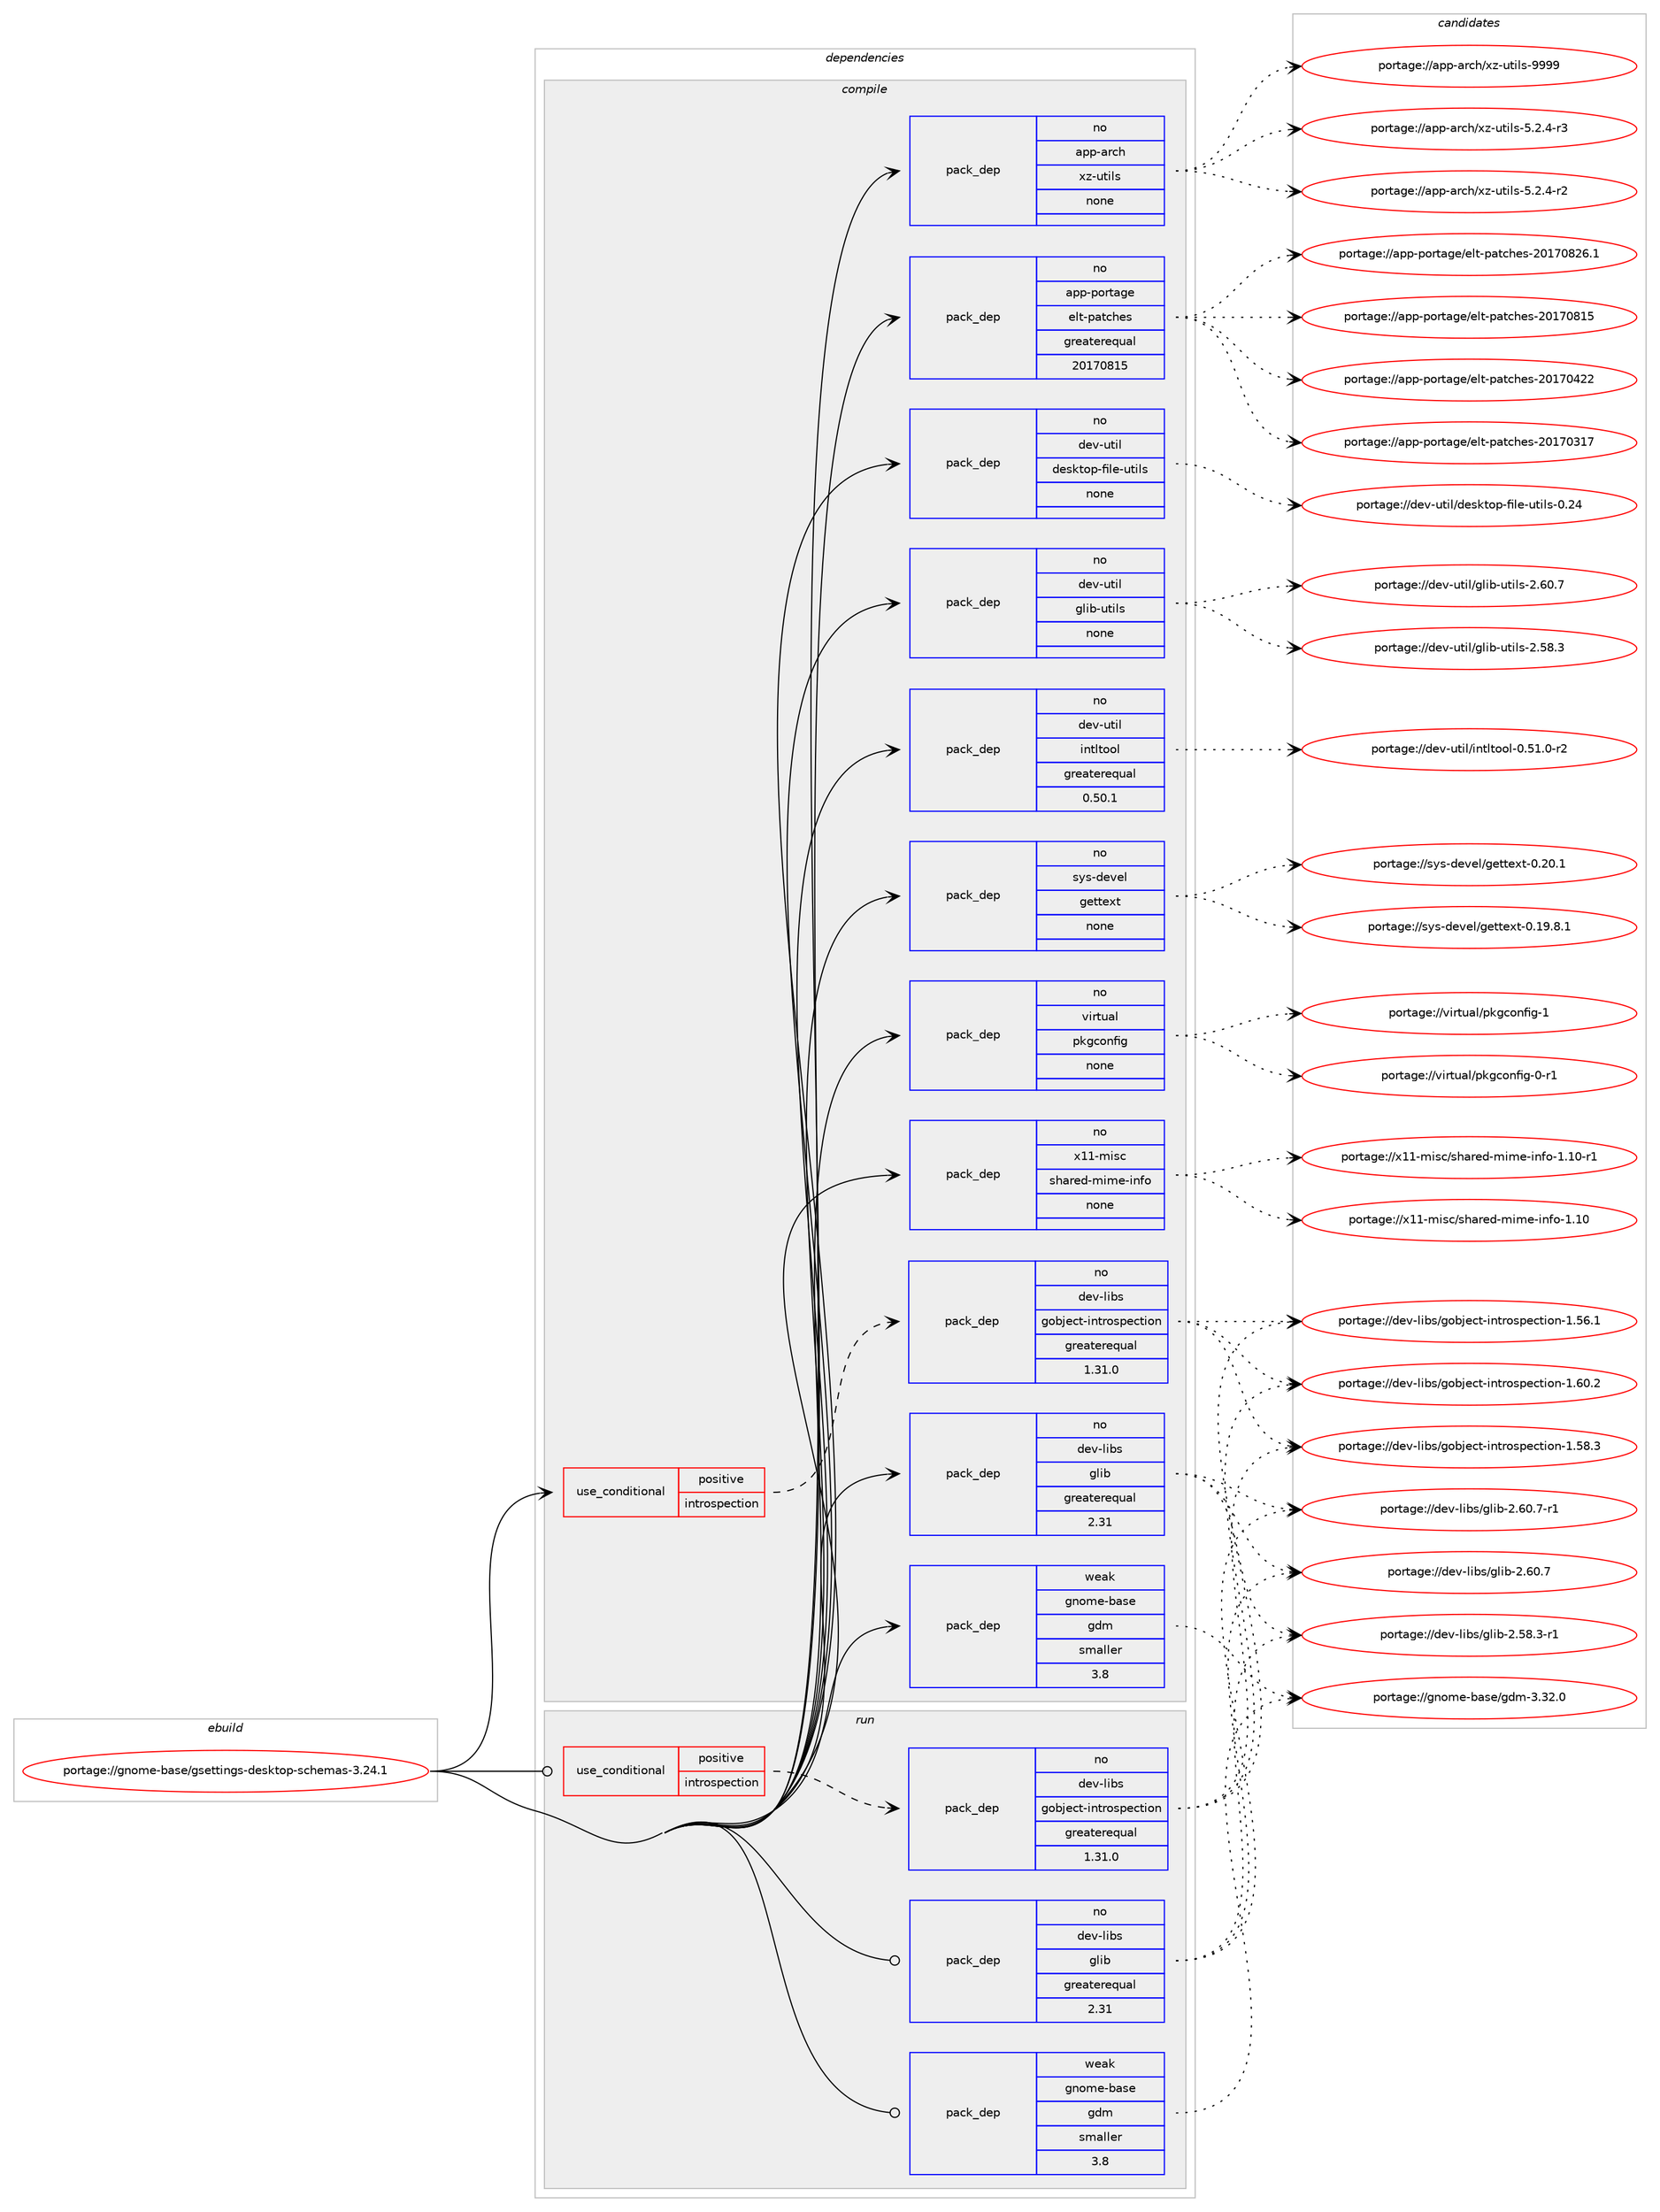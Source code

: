 digraph prolog {

# *************
# Graph options
# *************

newrank=true;
concentrate=true;
compound=true;
graph [rankdir=LR,fontname=Helvetica,fontsize=10,ranksep=1.5];#, ranksep=2.5, nodesep=0.2];
edge  [arrowhead=vee];
node  [fontname=Helvetica,fontsize=10];

# **********
# The ebuild
# **********

subgraph cluster_leftcol {
color=gray;
rank=same;
label=<<i>ebuild</i>>;
id [label="portage://gnome-base/gsettings-desktop-schemas-3.24.1", color=red, width=4, href="../gnome-base/gsettings-desktop-schemas-3.24.1.svg"];
}

# ****************
# The dependencies
# ****************

subgraph cluster_midcol {
color=gray;
label=<<i>dependencies</i>>;
subgraph cluster_compile {
fillcolor="#eeeeee";
style=filled;
label=<<i>compile</i>>;
subgraph cond58120 {
dependency277837 [label=<<TABLE BORDER="0" CELLBORDER="1" CELLSPACING="0" CELLPADDING="4"><TR><TD ROWSPAN="3" CELLPADDING="10">use_conditional</TD></TR><TR><TD>positive</TD></TR><TR><TD>introspection</TD></TR></TABLE>>, shape=none, color=red];
subgraph pack215358 {
dependency277838 [label=<<TABLE BORDER="0" CELLBORDER="1" CELLSPACING="0" CELLPADDING="4" WIDTH="220"><TR><TD ROWSPAN="6" CELLPADDING="30">pack_dep</TD></TR><TR><TD WIDTH="110">no</TD></TR><TR><TD>dev-libs</TD></TR><TR><TD>gobject-introspection</TD></TR><TR><TD>greaterequal</TD></TR><TR><TD>1.31.0</TD></TR></TABLE>>, shape=none, color=blue];
}
dependency277837:e -> dependency277838:w [weight=20,style="dashed",arrowhead="vee"];
}
id:e -> dependency277837:w [weight=20,style="solid",arrowhead="vee"];
subgraph pack215359 {
dependency277839 [label=<<TABLE BORDER="0" CELLBORDER="1" CELLSPACING="0" CELLPADDING="4" WIDTH="220"><TR><TD ROWSPAN="6" CELLPADDING="30">pack_dep</TD></TR><TR><TD WIDTH="110">no</TD></TR><TR><TD>app-arch</TD></TR><TR><TD>xz-utils</TD></TR><TR><TD>none</TD></TR><TR><TD></TD></TR></TABLE>>, shape=none, color=blue];
}
id:e -> dependency277839:w [weight=20,style="solid",arrowhead="vee"];
subgraph pack215360 {
dependency277840 [label=<<TABLE BORDER="0" CELLBORDER="1" CELLSPACING="0" CELLPADDING="4" WIDTH="220"><TR><TD ROWSPAN="6" CELLPADDING="30">pack_dep</TD></TR><TR><TD WIDTH="110">no</TD></TR><TR><TD>app-portage</TD></TR><TR><TD>elt-patches</TD></TR><TR><TD>greaterequal</TD></TR><TR><TD>20170815</TD></TR></TABLE>>, shape=none, color=blue];
}
id:e -> dependency277840:w [weight=20,style="solid",arrowhead="vee"];
subgraph pack215361 {
dependency277841 [label=<<TABLE BORDER="0" CELLBORDER="1" CELLSPACING="0" CELLPADDING="4" WIDTH="220"><TR><TD ROWSPAN="6" CELLPADDING="30">pack_dep</TD></TR><TR><TD WIDTH="110">no</TD></TR><TR><TD>dev-libs</TD></TR><TR><TD>glib</TD></TR><TR><TD>greaterequal</TD></TR><TR><TD>2.31</TD></TR></TABLE>>, shape=none, color=blue];
}
id:e -> dependency277841:w [weight=20,style="solid",arrowhead="vee"];
subgraph pack215362 {
dependency277842 [label=<<TABLE BORDER="0" CELLBORDER="1" CELLSPACING="0" CELLPADDING="4" WIDTH="220"><TR><TD ROWSPAN="6" CELLPADDING="30">pack_dep</TD></TR><TR><TD WIDTH="110">no</TD></TR><TR><TD>dev-util</TD></TR><TR><TD>desktop-file-utils</TD></TR><TR><TD>none</TD></TR><TR><TD></TD></TR></TABLE>>, shape=none, color=blue];
}
id:e -> dependency277842:w [weight=20,style="solid",arrowhead="vee"];
subgraph pack215363 {
dependency277843 [label=<<TABLE BORDER="0" CELLBORDER="1" CELLSPACING="0" CELLPADDING="4" WIDTH="220"><TR><TD ROWSPAN="6" CELLPADDING="30">pack_dep</TD></TR><TR><TD WIDTH="110">no</TD></TR><TR><TD>dev-util</TD></TR><TR><TD>glib-utils</TD></TR><TR><TD>none</TD></TR><TR><TD></TD></TR></TABLE>>, shape=none, color=blue];
}
id:e -> dependency277843:w [weight=20,style="solid",arrowhead="vee"];
subgraph pack215364 {
dependency277844 [label=<<TABLE BORDER="0" CELLBORDER="1" CELLSPACING="0" CELLPADDING="4" WIDTH="220"><TR><TD ROWSPAN="6" CELLPADDING="30">pack_dep</TD></TR><TR><TD WIDTH="110">no</TD></TR><TR><TD>dev-util</TD></TR><TR><TD>intltool</TD></TR><TR><TD>greaterequal</TD></TR><TR><TD>0.50.1</TD></TR></TABLE>>, shape=none, color=blue];
}
id:e -> dependency277844:w [weight=20,style="solid",arrowhead="vee"];
subgraph pack215365 {
dependency277845 [label=<<TABLE BORDER="0" CELLBORDER="1" CELLSPACING="0" CELLPADDING="4" WIDTH="220"><TR><TD ROWSPAN="6" CELLPADDING="30">pack_dep</TD></TR><TR><TD WIDTH="110">no</TD></TR><TR><TD>sys-devel</TD></TR><TR><TD>gettext</TD></TR><TR><TD>none</TD></TR><TR><TD></TD></TR></TABLE>>, shape=none, color=blue];
}
id:e -> dependency277845:w [weight=20,style="solid",arrowhead="vee"];
subgraph pack215366 {
dependency277846 [label=<<TABLE BORDER="0" CELLBORDER="1" CELLSPACING="0" CELLPADDING="4" WIDTH="220"><TR><TD ROWSPAN="6" CELLPADDING="30">pack_dep</TD></TR><TR><TD WIDTH="110">no</TD></TR><TR><TD>virtual</TD></TR><TR><TD>pkgconfig</TD></TR><TR><TD>none</TD></TR><TR><TD></TD></TR></TABLE>>, shape=none, color=blue];
}
id:e -> dependency277846:w [weight=20,style="solid",arrowhead="vee"];
subgraph pack215367 {
dependency277847 [label=<<TABLE BORDER="0" CELLBORDER="1" CELLSPACING="0" CELLPADDING="4" WIDTH="220"><TR><TD ROWSPAN="6" CELLPADDING="30">pack_dep</TD></TR><TR><TD WIDTH="110">no</TD></TR><TR><TD>x11-misc</TD></TR><TR><TD>shared-mime-info</TD></TR><TR><TD>none</TD></TR><TR><TD></TD></TR></TABLE>>, shape=none, color=blue];
}
id:e -> dependency277847:w [weight=20,style="solid",arrowhead="vee"];
subgraph pack215368 {
dependency277848 [label=<<TABLE BORDER="0" CELLBORDER="1" CELLSPACING="0" CELLPADDING="4" WIDTH="220"><TR><TD ROWSPAN="6" CELLPADDING="30">pack_dep</TD></TR><TR><TD WIDTH="110">weak</TD></TR><TR><TD>gnome-base</TD></TR><TR><TD>gdm</TD></TR><TR><TD>smaller</TD></TR><TR><TD>3.8</TD></TR></TABLE>>, shape=none, color=blue];
}
id:e -> dependency277848:w [weight=20,style="solid",arrowhead="vee"];
}
subgraph cluster_compileandrun {
fillcolor="#eeeeee";
style=filled;
label=<<i>compile and run</i>>;
}
subgraph cluster_run {
fillcolor="#eeeeee";
style=filled;
label=<<i>run</i>>;
subgraph cond58121 {
dependency277849 [label=<<TABLE BORDER="0" CELLBORDER="1" CELLSPACING="0" CELLPADDING="4"><TR><TD ROWSPAN="3" CELLPADDING="10">use_conditional</TD></TR><TR><TD>positive</TD></TR><TR><TD>introspection</TD></TR></TABLE>>, shape=none, color=red];
subgraph pack215369 {
dependency277850 [label=<<TABLE BORDER="0" CELLBORDER="1" CELLSPACING="0" CELLPADDING="4" WIDTH="220"><TR><TD ROWSPAN="6" CELLPADDING="30">pack_dep</TD></TR><TR><TD WIDTH="110">no</TD></TR><TR><TD>dev-libs</TD></TR><TR><TD>gobject-introspection</TD></TR><TR><TD>greaterequal</TD></TR><TR><TD>1.31.0</TD></TR></TABLE>>, shape=none, color=blue];
}
dependency277849:e -> dependency277850:w [weight=20,style="dashed",arrowhead="vee"];
}
id:e -> dependency277849:w [weight=20,style="solid",arrowhead="odot"];
subgraph pack215370 {
dependency277851 [label=<<TABLE BORDER="0" CELLBORDER="1" CELLSPACING="0" CELLPADDING="4" WIDTH="220"><TR><TD ROWSPAN="6" CELLPADDING="30">pack_dep</TD></TR><TR><TD WIDTH="110">no</TD></TR><TR><TD>dev-libs</TD></TR><TR><TD>glib</TD></TR><TR><TD>greaterequal</TD></TR><TR><TD>2.31</TD></TR></TABLE>>, shape=none, color=blue];
}
id:e -> dependency277851:w [weight=20,style="solid",arrowhead="odot"];
subgraph pack215371 {
dependency277852 [label=<<TABLE BORDER="0" CELLBORDER="1" CELLSPACING="0" CELLPADDING="4" WIDTH="220"><TR><TD ROWSPAN="6" CELLPADDING="30">pack_dep</TD></TR><TR><TD WIDTH="110">weak</TD></TR><TR><TD>gnome-base</TD></TR><TR><TD>gdm</TD></TR><TR><TD>smaller</TD></TR><TR><TD>3.8</TD></TR></TABLE>>, shape=none, color=blue];
}
id:e -> dependency277852:w [weight=20,style="solid",arrowhead="odot"];
}
}

# **************
# The candidates
# **************

subgraph cluster_choices {
rank=same;
color=gray;
label=<<i>candidates</i>>;

subgraph choice215358 {
color=black;
nodesep=1;
choice1001011184510810598115471031119810610199116451051101161141111151121019911610511111045494654484650 [label="portage://dev-libs/gobject-introspection-1.60.2", color=red, width=4,href="../dev-libs/gobject-introspection-1.60.2.svg"];
choice1001011184510810598115471031119810610199116451051101161141111151121019911610511111045494653564651 [label="portage://dev-libs/gobject-introspection-1.58.3", color=red, width=4,href="../dev-libs/gobject-introspection-1.58.3.svg"];
choice1001011184510810598115471031119810610199116451051101161141111151121019911610511111045494653544649 [label="portage://dev-libs/gobject-introspection-1.56.1", color=red, width=4,href="../dev-libs/gobject-introspection-1.56.1.svg"];
dependency277838:e -> choice1001011184510810598115471031119810610199116451051101161141111151121019911610511111045494654484650:w [style=dotted,weight="100"];
dependency277838:e -> choice1001011184510810598115471031119810610199116451051101161141111151121019911610511111045494653564651:w [style=dotted,weight="100"];
dependency277838:e -> choice1001011184510810598115471031119810610199116451051101161141111151121019911610511111045494653544649:w [style=dotted,weight="100"];
}
subgraph choice215359 {
color=black;
nodesep=1;
choice9711211245971149910447120122451171161051081154557575757 [label="portage://app-arch/xz-utils-9999", color=red, width=4,href="../app-arch/xz-utils-9999.svg"];
choice9711211245971149910447120122451171161051081154553465046524511451 [label="portage://app-arch/xz-utils-5.2.4-r3", color=red, width=4,href="../app-arch/xz-utils-5.2.4-r3.svg"];
choice9711211245971149910447120122451171161051081154553465046524511450 [label="portage://app-arch/xz-utils-5.2.4-r2", color=red, width=4,href="../app-arch/xz-utils-5.2.4-r2.svg"];
dependency277839:e -> choice9711211245971149910447120122451171161051081154557575757:w [style=dotted,weight="100"];
dependency277839:e -> choice9711211245971149910447120122451171161051081154553465046524511451:w [style=dotted,weight="100"];
dependency277839:e -> choice9711211245971149910447120122451171161051081154553465046524511450:w [style=dotted,weight="100"];
}
subgraph choice215360 {
color=black;
nodesep=1;
choice971121124511211111411697103101471011081164511297116991041011154550484955485650544649 [label="portage://app-portage/elt-patches-20170826.1", color=red, width=4,href="../app-portage/elt-patches-20170826.1.svg"];
choice97112112451121111141169710310147101108116451129711699104101115455048495548564953 [label="portage://app-portage/elt-patches-20170815", color=red, width=4,href="../app-portage/elt-patches-20170815.svg"];
choice97112112451121111141169710310147101108116451129711699104101115455048495548525050 [label="portage://app-portage/elt-patches-20170422", color=red, width=4,href="../app-portage/elt-patches-20170422.svg"];
choice97112112451121111141169710310147101108116451129711699104101115455048495548514955 [label="portage://app-portage/elt-patches-20170317", color=red, width=4,href="../app-portage/elt-patches-20170317.svg"];
dependency277840:e -> choice971121124511211111411697103101471011081164511297116991041011154550484955485650544649:w [style=dotted,weight="100"];
dependency277840:e -> choice97112112451121111141169710310147101108116451129711699104101115455048495548564953:w [style=dotted,weight="100"];
dependency277840:e -> choice97112112451121111141169710310147101108116451129711699104101115455048495548525050:w [style=dotted,weight="100"];
dependency277840:e -> choice97112112451121111141169710310147101108116451129711699104101115455048495548514955:w [style=dotted,weight="100"];
}
subgraph choice215361 {
color=black;
nodesep=1;
choice10010111845108105981154710310810598455046544846554511449 [label="portage://dev-libs/glib-2.60.7-r1", color=red, width=4,href="../dev-libs/glib-2.60.7-r1.svg"];
choice1001011184510810598115471031081059845504654484655 [label="portage://dev-libs/glib-2.60.7", color=red, width=4,href="../dev-libs/glib-2.60.7.svg"];
choice10010111845108105981154710310810598455046535646514511449 [label="portage://dev-libs/glib-2.58.3-r1", color=red, width=4,href="../dev-libs/glib-2.58.3-r1.svg"];
dependency277841:e -> choice10010111845108105981154710310810598455046544846554511449:w [style=dotted,weight="100"];
dependency277841:e -> choice1001011184510810598115471031081059845504654484655:w [style=dotted,weight="100"];
dependency277841:e -> choice10010111845108105981154710310810598455046535646514511449:w [style=dotted,weight="100"];
}
subgraph choice215362 {
color=black;
nodesep=1;
choice100101118451171161051084710010111510711611111245102105108101451171161051081154548465052 [label="portage://dev-util/desktop-file-utils-0.24", color=red, width=4,href="../dev-util/desktop-file-utils-0.24.svg"];
dependency277842:e -> choice100101118451171161051084710010111510711611111245102105108101451171161051081154548465052:w [style=dotted,weight="100"];
}
subgraph choice215363 {
color=black;
nodesep=1;
choice1001011184511711610510847103108105984511711610510811545504654484655 [label="portage://dev-util/glib-utils-2.60.7", color=red, width=4,href="../dev-util/glib-utils-2.60.7.svg"];
choice1001011184511711610510847103108105984511711610510811545504653564651 [label="portage://dev-util/glib-utils-2.58.3", color=red, width=4,href="../dev-util/glib-utils-2.58.3.svg"];
dependency277843:e -> choice1001011184511711610510847103108105984511711610510811545504654484655:w [style=dotted,weight="100"];
dependency277843:e -> choice1001011184511711610510847103108105984511711610510811545504653564651:w [style=dotted,weight="100"];
}
subgraph choice215364 {
color=black;
nodesep=1;
choice1001011184511711610510847105110116108116111111108454846534946484511450 [label="portage://dev-util/intltool-0.51.0-r2", color=red, width=4,href="../dev-util/intltool-0.51.0-r2.svg"];
dependency277844:e -> choice1001011184511711610510847105110116108116111111108454846534946484511450:w [style=dotted,weight="100"];
}
subgraph choice215365 {
color=black;
nodesep=1;
choice115121115451001011181011084710310111611610112011645484650484649 [label="portage://sys-devel/gettext-0.20.1", color=red, width=4,href="../sys-devel/gettext-0.20.1.svg"];
choice1151211154510010111810110847103101116116101120116454846495746564649 [label="portage://sys-devel/gettext-0.19.8.1", color=red, width=4,href="../sys-devel/gettext-0.19.8.1.svg"];
dependency277845:e -> choice115121115451001011181011084710310111611610112011645484650484649:w [style=dotted,weight="100"];
dependency277845:e -> choice1151211154510010111810110847103101116116101120116454846495746564649:w [style=dotted,weight="100"];
}
subgraph choice215366 {
color=black;
nodesep=1;
choice1181051141161179710847112107103991111101021051034549 [label="portage://virtual/pkgconfig-1", color=red, width=4,href="../virtual/pkgconfig-1.svg"];
choice11810511411611797108471121071039911111010210510345484511449 [label="portage://virtual/pkgconfig-0-r1", color=red, width=4,href="../virtual/pkgconfig-0-r1.svg"];
dependency277846:e -> choice1181051141161179710847112107103991111101021051034549:w [style=dotted,weight="100"];
dependency277846:e -> choice11810511411611797108471121071039911111010210510345484511449:w [style=dotted,weight="100"];
}
subgraph choice215367 {
color=black;
nodesep=1;
choice120494945109105115994711510497114101100451091051091014510511010211145494649484511449 [label="portage://x11-misc/shared-mime-info-1.10-r1", color=red, width=4,href="../x11-misc/shared-mime-info-1.10-r1.svg"];
choice12049494510910511599471151049711410110045109105109101451051101021114549464948 [label="portage://x11-misc/shared-mime-info-1.10", color=red, width=4,href="../x11-misc/shared-mime-info-1.10.svg"];
dependency277847:e -> choice120494945109105115994711510497114101100451091051091014510511010211145494649484511449:w [style=dotted,weight="100"];
dependency277847:e -> choice12049494510910511599471151049711410110045109105109101451051101021114549464948:w [style=dotted,weight="100"];
}
subgraph choice215368 {
color=black;
nodesep=1;
choice1031101111091014598971151014710310010945514651504648 [label="portage://gnome-base/gdm-3.32.0", color=red, width=4,href="../gnome-base/gdm-3.32.0.svg"];
dependency277848:e -> choice1031101111091014598971151014710310010945514651504648:w [style=dotted,weight="100"];
}
subgraph choice215369 {
color=black;
nodesep=1;
choice1001011184510810598115471031119810610199116451051101161141111151121019911610511111045494654484650 [label="portage://dev-libs/gobject-introspection-1.60.2", color=red, width=4,href="../dev-libs/gobject-introspection-1.60.2.svg"];
choice1001011184510810598115471031119810610199116451051101161141111151121019911610511111045494653564651 [label="portage://dev-libs/gobject-introspection-1.58.3", color=red, width=4,href="../dev-libs/gobject-introspection-1.58.3.svg"];
choice1001011184510810598115471031119810610199116451051101161141111151121019911610511111045494653544649 [label="portage://dev-libs/gobject-introspection-1.56.1", color=red, width=4,href="../dev-libs/gobject-introspection-1.56.1.svg"];
dependency277850:e -> choice1001011184510810598115471031119810610199116451051101161141111151121019911610511111045494654484650:w [style=dotted,weight="100"];
dependency277850:e -> choice1001011184510810598115471031119810610199116451051101161141111151121019911610511111045494653564651:w [style=dotted,weight="100"];
dependency277850:e -> choice1001011184510810598115471031119810610199116451051101161141111151121019911610511111045494653544649:w [style=dotted,weight="100"];
}
subgraph choice215370 {
color=black;
nodesep=1;
choice10010111845108105981154710310810598455046544846554511449 [label="portage://dev-libs/glib-2.60.7-r1", color=red, width=4,href="../dev-libs/glib-2.60.7-r1.svg"];
choice1001011184510810598115471031081059845504654484655 [label="portage://dev-libs/glib-2.60.7", color=red, width=4,href="../dev-libs/glib-2.60.7.svg"];
choice10010111845108105981154710310810598455046535646514511449 [label="portage://dev-libs/glib-2.58.3-r1", color=red, width=4,href="../dev-libs/glib-2.58.3-r1.svg"];
dependency277851:e -> choice10010111845108105981154710310810598455046544846554511449:w [style=dotted,weight="100"];
dependency277851:e -> choice1001011184510810598115471031081059845504654484655:w [style=dotted,weight="100"];
dependency277851:e -> choice10010111845108105981154710310810598455046535646514511449:w [style=dotted,weight="100"];
}
subgraph choice215371 {
color=black;
nodesep=1;
choice1031101111091014598971151014710310010945514651504648 [label="portage://gnome-base/gdm-3.32.0", color=red, width=4,href="../gnome-base/gdm-3.32.0.svg"];
dependency277852:e -> choice1031101111091014598971151014710310010945514651504648:w [style=dotted,weight="100"];
}
}

}
